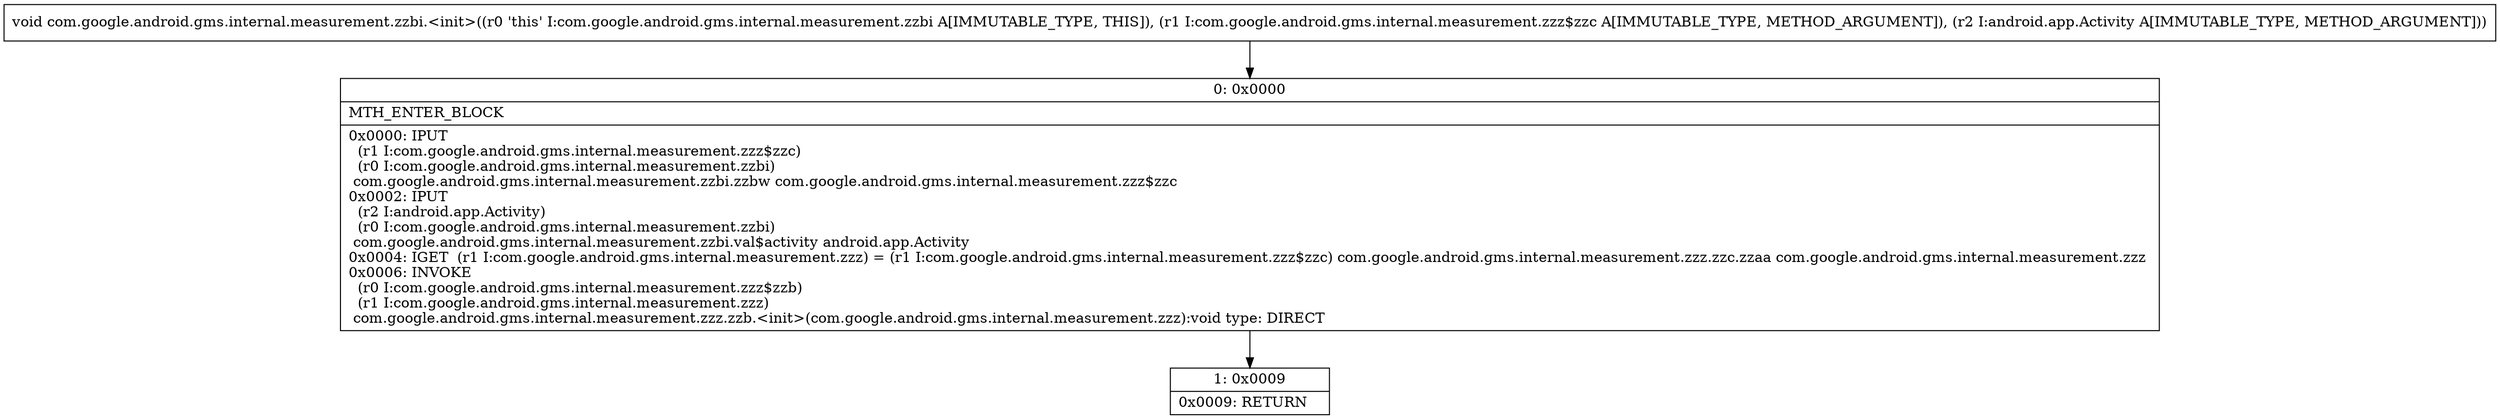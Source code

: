 digraph "CFG forcom.google.android.gms.internal.measurement.zzbi.\<init\>(Lcom\/google\/android\/gms\/internal\/measurement\/zzz$zzc;Landroid\/app\/Activity;)V" {
Node_0 [shape=record,label="{0\:\ 0x0000|MTH_ENTER_BLOCK\l|0x0000: IPUT  \l  (r1 I:com.google.android.gms.internal.measurement.zzz$zzc)\l  (r0 I:com.google.android.gms.internal.measurement.zzbi)\l com.google.android.gms.internal.measurement.zzbi.zzbw com.google.android.gms.internal.measurement.zzz$zzc \l0x0002: IPUT  \l  (r2 I:android.app.Activity)\l  (r0 I:com.google.android.gms.internal.measurement.zzbi)\l com.google.android.gms.internal.measurement.zzbi.val$activity android.app.Activity \l0x0004: IGET  (r1 I:com.google.android.gms.internal.measurement.zzz) = (r1 I:com.google.android.gms.internal.measurement.zzz$zzc) com.google.android.gms.internal.measurement.zzz.zzc.zzaa com.google.android.gms.internal.measurement.zzz \l0x0006: INVOKE  \l  (r0 I:com.google.android.gms.internal.measurement.zzz$zzb)\l  (r1 I:com.google.android.gms.internal.measurement.zzz)\l com.google.android.gms.internal.measurement.zzz.zzb.\<init\>(com.google.android.gms.internal.measurement.zzz):void type: DIRECT \l}"];
Node_1 [shape=record,label="{1\:\ 0x0009|0x0009: RETURN   \l}"];
MethodNode[shape=record,label="{void com.google.android.gms.internal.measurement.zzbi.\<init\>((r0 'this' I:com.google.android.gms.internal.measurement.zzbi A[IMMUTABLE_TYPE, THIS]), (r1 I:com.google.android.gms.internal.measurement.zzz$zzc A[IMMUTABLE_TYPE, METHOD_ARGUMENT]), (r2 I:android.app.Activity A[IMMUTABLE_TYPE, METHOD_ARGUMENT])) }"];
MethodNode -> Node_0;
Node_0 -> Node_1;
}

